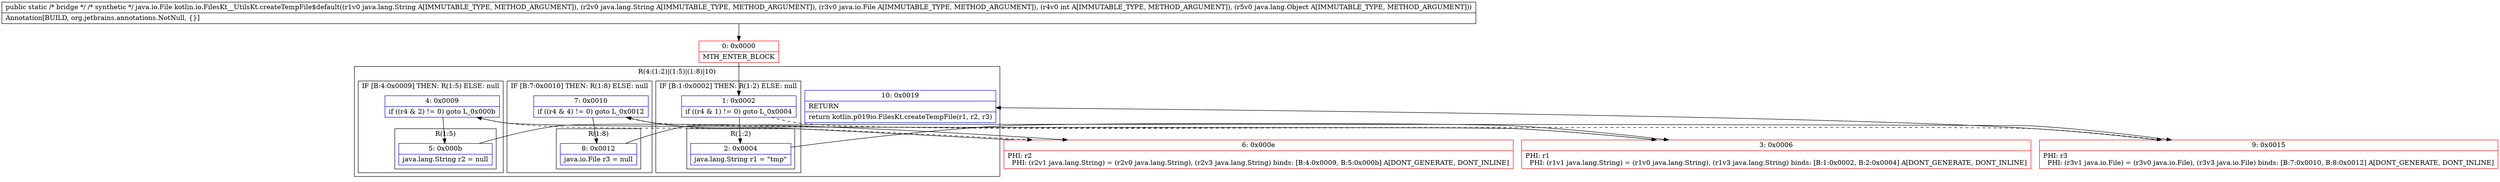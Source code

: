 digraph "CFG forkotlin.io.FilesKt__UtilsKt.createTempFile$default(Ljava\/lang\/String;Ljava\/lang\/String;Ljava\/io\/File;ILjava\/lang\/Object;)Ljava\/io\/File;" {
subgraph cluster_Region_1344545626 {
label = "R(4:(1:2)|(1:5)|(1:8)|10)";
node [shape=record,color=blue];
subgraph cluster_IfRegion_509066122 {
label = "IF [B:1:0x0002] THEN: R(1:2) ELSE: null";
node [shape=record,color=blue];
Node_1 [shape=record,label="{1\:\ 0x0002|if ((r4 & 1) != 0) goto L_0x0004\l}"];
subgraph cluster_Region_821574131 {
label = "R(1:2)";
node [shape=record,color=blue];
Node_2 [shape=record,label="{2\:\ 0x0004|java.lang.String r1 = \"tmp\"\l}"];
}
}
subgraph cluster_IfRegion_683220234 {
label = "IF [B:4:0x0009] THEN: R(1:5) ELSE: null";
node [shape=record,color=blue];
Node_4 [shape=record,label="{4\:\ 0x0009|if ((r4 & 2) != 0) goto L_0x000b\l}"];
subgraph cluster_Region_1500960180 {
label = "R(1:5)";
node [shape=record,color=blue];
Node_5 [shape=record,label="{5\:\ 0x000b|java.lang.String r2 = null\l}"];
}
}
subgraph cluster_IfRegion_2061414139 {
label = "IF [B:7:0x0010] THEN: R(1:8) ELSE: null";
node [shape=record,color=blue];
Node_7 [shape=record,label="{7\:\ 0x0010|if ((r4 & 4) != 0) goto L_0x0012\l}"];
subgraph cluster_Region_194521074 {
label = "R(1:8)";
node [shape=record,color=blue];
Node_8 [shape=record,label="{8\:\ 0x0012|java.io.File r3 = null\l}"];
}
}
Node_10 [shape=record,label="{10\:\ 0x0019|RETURN\l|return kotlin.p019io.FilesKt.createTempFile(r1, r2, r3)\l}"];
}
Node_0 [shape=record,color=red,label="{0\:\ 0x0000|MTH_ENTER_BLOCK\l}"];
Node_3 [shape=record,color=red,label="{3\:\ 0x0006|PHI: r1 \l  PHI: (r1v1 java.lang.String) = (r1v0 java.lang.String), (r1v3 java.lang.String) binds: [B:1:0x0002, B:2:0x0004] A[DONT_GENERATE, DONT_INLINE]\l}"];
Node_6 [shape=record,color=red,label="{6\:\ 0x000e|PHI: r2 \l  PHI: (r2v1 java.lang.String) = (r2v0 java.lang.String), (r2v3 java.lang.String) binds: [B:4:0x0009, B:5:0x000b] A[DONT_GENERATE, DONT_INLINE]\l}"];
Node_9 [shape=record,color=red,label="{9\:\ 0x0015|PHI: r3 \l  PHI: (r3v1 java.io.File) = (r3v0 java.io.File), (r3v3 java.io.File) binds: [B:7:0x0010, B:8:0x0012] A[DONT_GENERATE, DONT_INLINE]\l}"];
MethodNode[shape=record,label="{public static \/* bridge *\/ \/* synthetic *\/ java.io.File kotlin.io.FilesKt__UtilsKt.createTempFile$default((r1v0 java.lang.String A[IMMUTABLE_TYPE, METHOD_ARGUMENT]), (r2v0 java.lang.String A[IMMUTABLE_TYPE, METHOD_ARGUMENT]), (r3v0 java.io.File A[IMMUTABLE_TYPE, METHOD_ARGUMENT]), (r4v0 int A[IMMUTABLE_TYPE, METHOD_ARGUMENT]), (r5v0 java.lang.Object A[IMMUTABLE_TYPE, METHOD_ARGUMENT]))  | Annotation[BUILD, org.jetbrains.annotations.NotNull, \{\}]\l}"];
MethodNode -> Node_0;
Node_1 -> Node_2;
Node_1 -> Node_3[style=dashed];
Node_2 -> Node_3;
Node_4 -> Node_5;
Node_4 -> Node_6[style=dashed];
Node_5 -> Node_6;
Node_7 -> Node_8;
Node_7 -> Node_9[style=dashed];
Node_8 -> Node_9;
Node_0 -> Node_1;
Node_3 -> Node_4;
Node_6 -> Node_7;
Node_9 -> Node_10;
}

